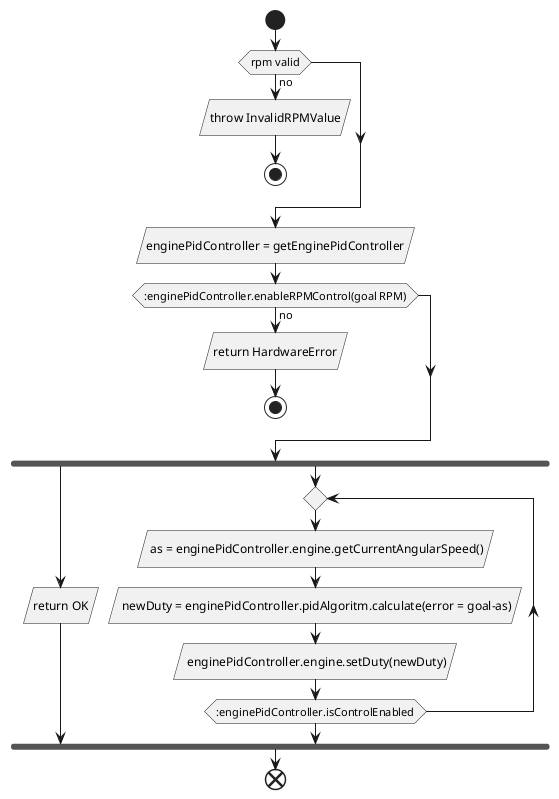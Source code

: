 @startuml

start
if (rpm valid) then (no)
  :throw InvalidRPMValue/
  stop
endif
:enginePidController = getEnginePidController/
if (:enginePidController.enableRPMControl(goal RPM)) then (no)
  :return HardwareError/
  stop
endif
fork
    :return OK/

fork again
    repeat
    : as = enginePidController.engine.getCurrentAngularSpeed()/
    : newDuty = enginePidController.pidAlgoritm.calculate(error = goal-as)/
    : enginePidController.engine.setDuty(newDuty)/
    repeat while (:enginePidController.isControlEnabled)
end fork

end
@enduml